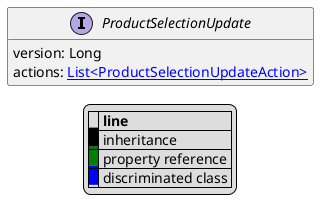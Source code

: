 @startuml

hide empty fields
hide empty methods
legend
|= |= line |
|<back:black>   </back>| inheritance |
|<back:green>   </back>| property reference |
|<back:blue>   </back>| discriminated class |
endlegend
interface ProductSelectionUpdate [[ProductSelectionUpdate.svg]]  {
    version: Long
    actions: [[ProductSelectionUpdateAction.svg List<ProductSelectionUpdateAction>]]
}






@enduml
